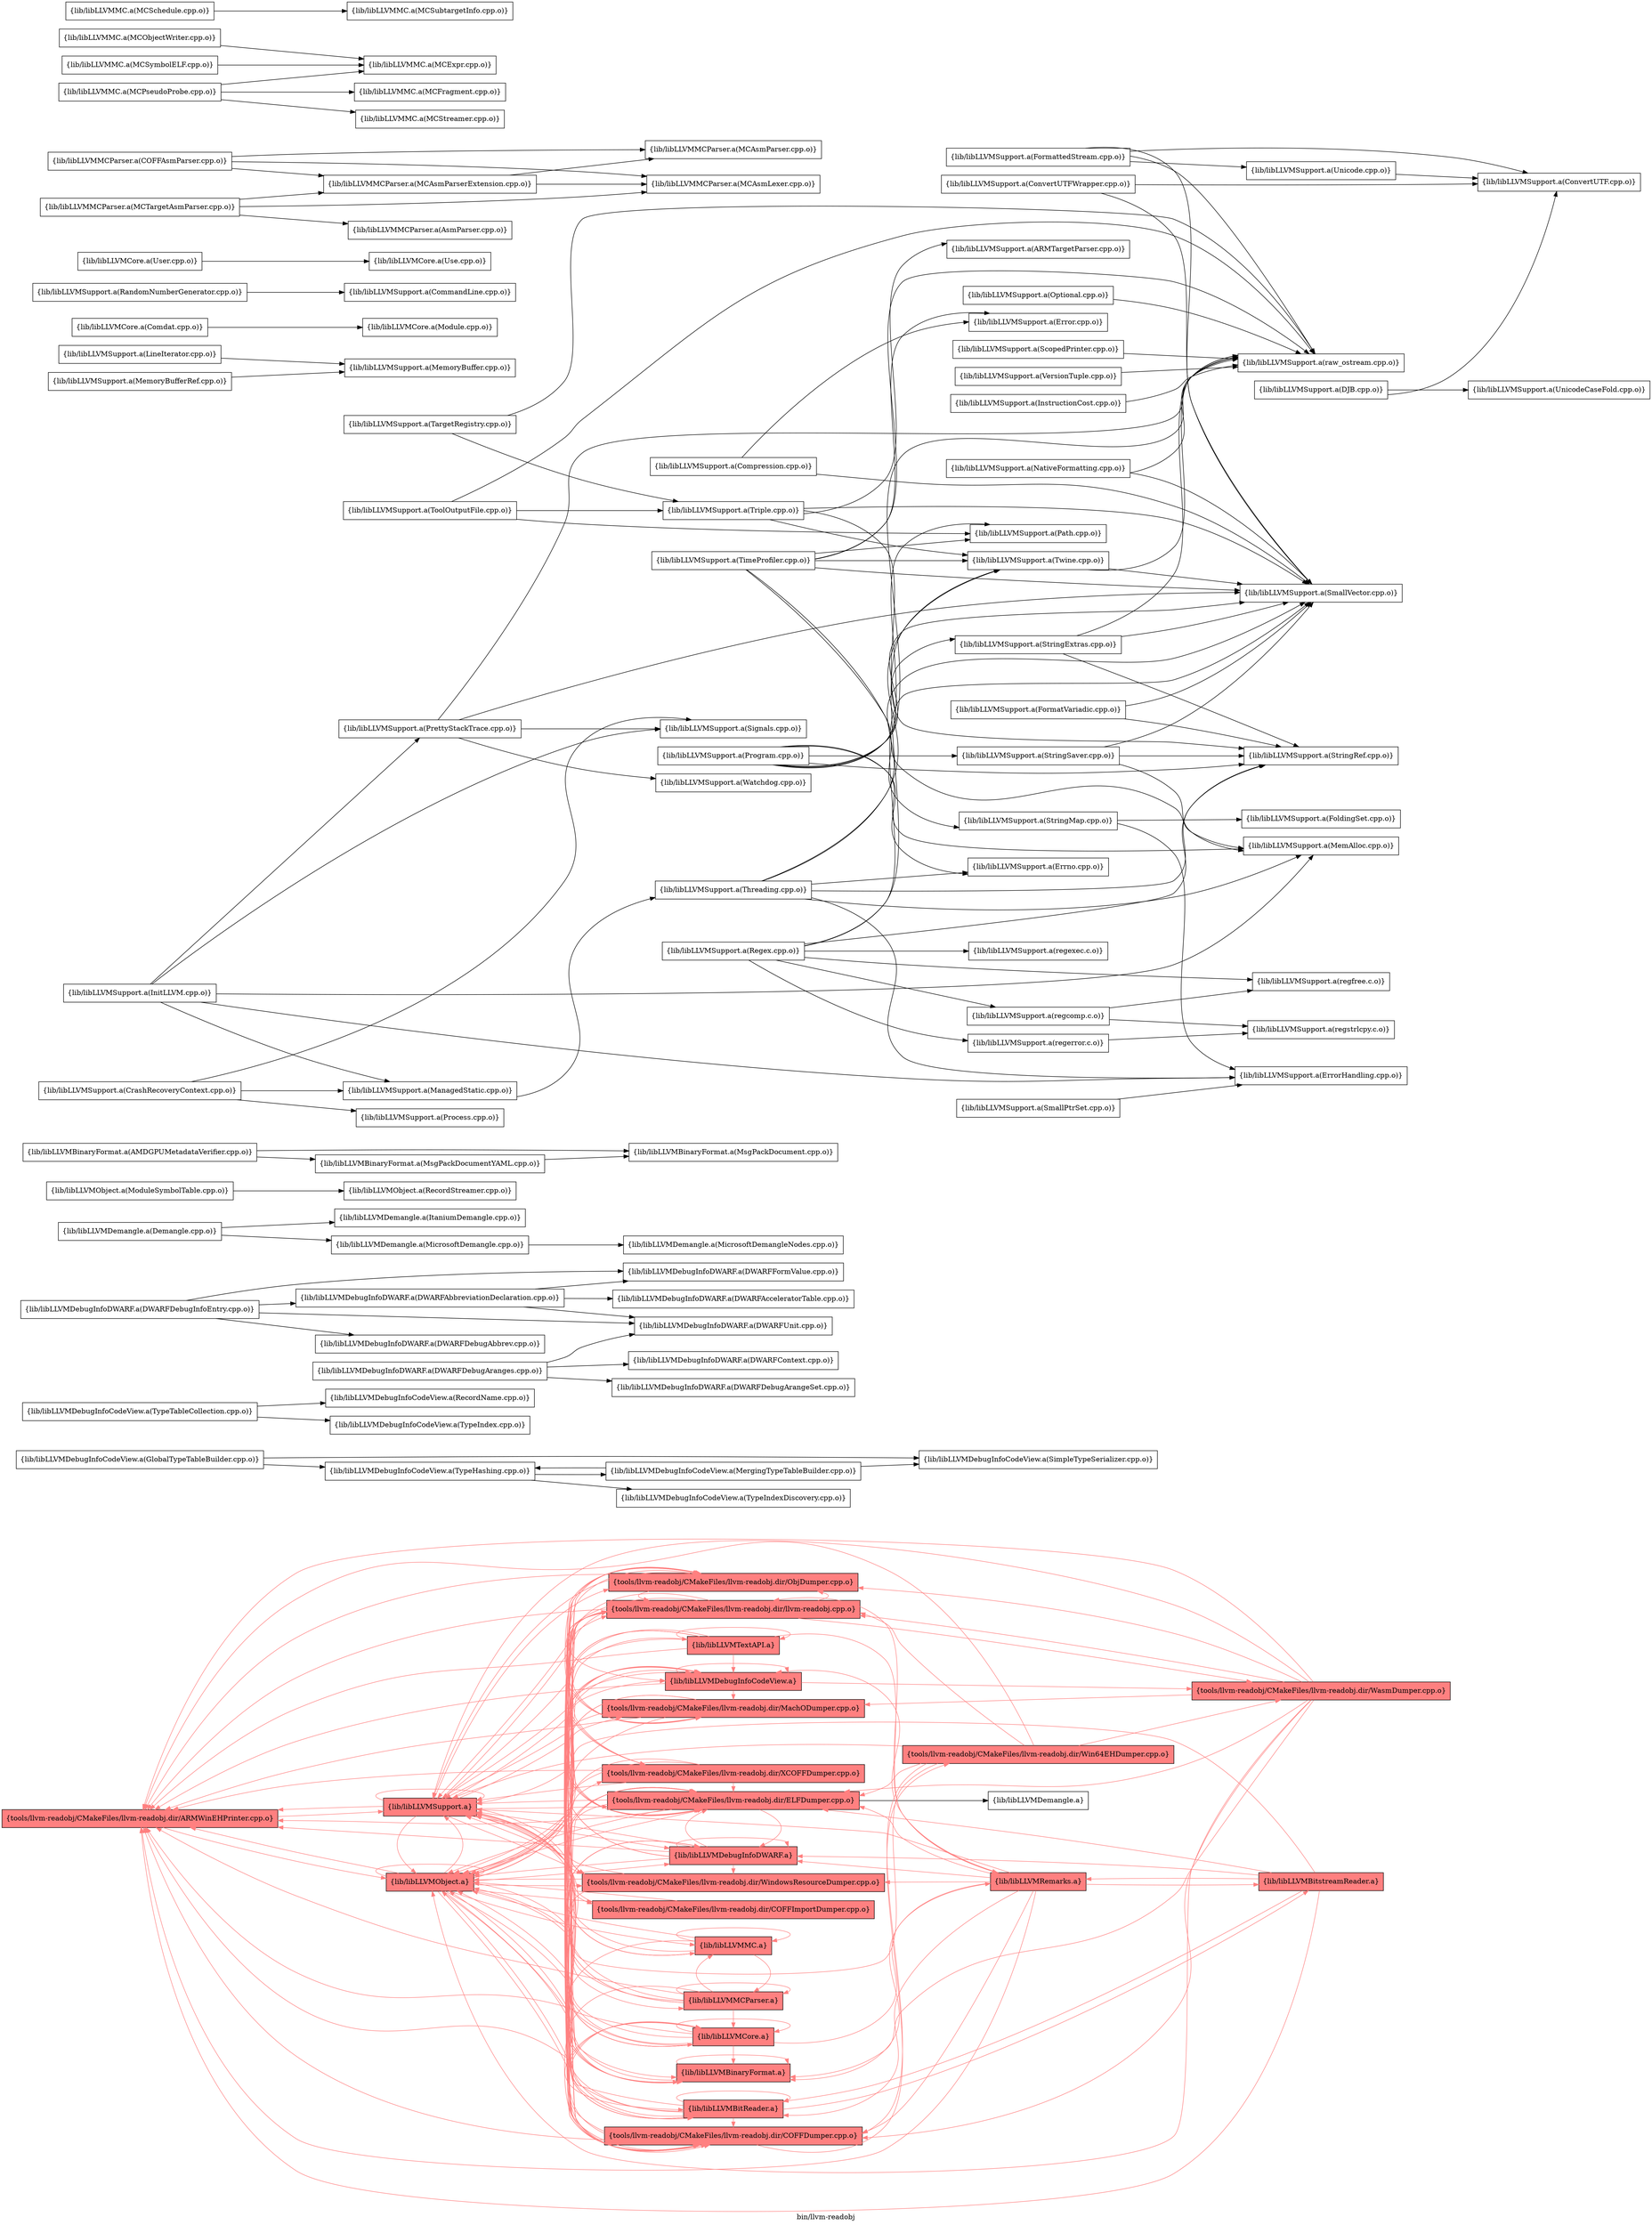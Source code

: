 digraph "bin/llvm-readobj" {
	label="bin/llvm-readobj";
	rankdir="LR"
	{ rank=same; Node0x55fc052988f8;  }
	{ rank=same; Node0x55fc05298768; Node0x55fc05297e08;  }
	{ rank=same; Node0x55fc05291aa8; Node0x55fc052913c8; Node0x55fc05297908; Node0x55fc05297818; Node0x55fc05291d28; Node0x55fc05296af8; Node0x55fc05296968; Node0x55fc052918c8; Node0x55fc05295a68; Node0x55fc05295f68; Node0x55fc05296e68; Node0x55fc05297ae8; Node0x55fc05293bc8; Node0x55fc05296468; Node0x55fc05290ce8; Node0x55fc05290a18;  }

	Node0x55fc052988f8 [shape=record,shape=box,style=filled,fillcolor="1.000000 0.5 1",group=1,label="{tools/llvm-readobj/CMakeFiles/llvm-readobj.dir/ARMWinEHPrinter.cpp.o}"];
	Node0x55fc052988f8 -> Node0x55fc05298768[color="1.000000 0.5 1"];
	Node0x55fc052988f8 -> Node0x55fc05297e08[color="1.000000 0.5 1"];
	Node0x55fc05298768 [shape=record,shape=box,style=filled,fillcolor="1.000000 0.5 1",group=1,label="{lib/libLLVMObject.a}"];
	Node0x55fc05298768 -> Node0x55fc052988f8[color="1.000000 0.5 1"];
	Node0x55fc05298768 -> Node0x55fc05291aa8[color="1.000000 0.5 1"];
	Node0x55fc05298768 -> Node0x55fc052913c8[color="1.000000 0.5 1"];
	Node0x55fc05298768 -> Node0x55fc05298768[color="1.000000 0.5 1"];
	Node0x55fc05298768 -> Node0x55fc05297e08[color="1.000000 0.5 1"];
	Node0x55fc05298768 -> Node0x55fc05297908[color="1.000000 0.5 1"];
	Node0x55fc05298768 -> Node0x55fc05297818[color="1.000000 0.5 1"];
	Node0x55fc05298768 -> Node0x55fc05291d28[color="1.000000 0.5 1"];
	Node0x55fc05298768 -> Node0x55fc05296af8[color="1.000000 0.5 1"];
	Node0x55fc05298768 -> Node0x55fc05296968[color="1.000000 0.5 1"];
	Node0x55fc05298768 -> Node0x55fc052918c8[color="1.000000 0.5 1"];
	Node0x55fc05298768 -> Node0x55fc05295a68[color="1.000000 0.5 1"];
	Node0x55fc05298768 -> Node0x55fc05295f68[color="1.000000 0.5 1"];
	Node0x55fc05298768 -> Node0x55fc05296e68[color="1.000000 0.5 1"];
	Node0x55fc05298768 -> Node0x55fc05297ae8[color="1.000000 0.5 1"];
	Node0x55fc05298768 -> Node0x55fc05293bc8[color="1.000000 0.5 1"];
	Node0x55fc05298768 -> Node0x55fc05296468[color="1.000000 0.5 1"];
	Node0x55fc05297e08 [shape=record,shape=box,style=filled,fillcolor="1.000000 0.5 1",group=1,label="{lib/libLLVMSupport.a}"];
	Node0x55fc05297e08 -> Node0x55fc052913c8[color="1.000000 0.5 1"];
	Node0x55fc05297e08 -> Node0x55fc05297e08[color="1.000000 0.5 1"];
	Node0x55fc05297e08 -> Node0x55fc05291d28[color="1.000000 0.5 1"];
	Node0x55fc05297e08 -> Node0x55fc05297818[color="1.000000 0.5 1"];
	Node0x55fc05297e08 -> Node0x55fc052988f8[color="1.000000 0.5 1"];
	Node0x55fc05297e08 -> Node0x55fc05296af8[color="1.000000 0.5 1"];
	Node0x55fc05297e08 -> Node0x55fc052918c8[color="1.000000 0.5 1"];
	Node0x55fc05297e08 -> Node0x55fc05291aa8[color="1.000000 0.5 1"];
	Node0x55fc05297e08 -> Node0x55fc05298768[color="1.000000 0.5 1"];
	Node0x55fc05297e08 -> Node0x55fc05290ce8[color="1.000000 0.5 1"];
	Node0x55fc05297e08 -> Node0x55fc05290a18[color="1.000000 0.5 1"];
	Node0x55fc05297818 [shape=record,shape=box,style=filled,fillcolor="1.000000 0.5 1",group=1,label="{tools/llvm-readobj/CMakeFiles/llvm-readobj.dir/COFFDumper.cpp.o}"];
	Node0x55fc05297818 -> Node0x55fc052988f8[color="1.000000 0.5 1"];
	Node0x55fc05297818 -> Node0x55fc05291aa8[color="1.000000 0.5 1"];
	Node0x55fc05297818 -> Node0x55fc05290a18[color="1.000000 0.5 1"];
	Node0x55fc05297818 -> Node0x55fc05295dd8[color="1.000000 0.5 1"];
	Node0x55fc05297818 -> Node0x55fc052913c8[color="1.000000 0.5 1"];
	Node0x55fc05297818 -> Node0x55fc05298768[color="1.000000 0.5 1"];
	Node0x55fc05297818 -> Node0x55fc05297e08[color="1.000000 0.5 1"];
	Node0x55fc05291aa8 [shape=record,shape=box,style=filled,fillcolor="1.000000 0.5 1",group=1,label="{tools/llvm-readobj/CMakeFiles/llvm-readobj.dir/llvm-readobj.cpp.o}"];
	Node0x55fc05291aa8 -> Node0x55fc052988f8[color="1.000000 0.5 1"];
	Node0x55fc05291aa8 -> Node0x55fc05297818[color="1.000000 0.5 1"];
	Node0x55fc05291aa8 -> Node0x55fc05297ae8[color="1.000000 0.5 1"];
	Node0x55fc05291aa8 -> Node0x55fc05291d28[color="1.000000 0.5 1"];
	Node0x55fc05291aa8 -> Node0x55fc05290ce8[color="1.000000 0.5 1"];
	Node0x55fc05291aa8 -> Node0x55fc05290a18[color="1.000000 0.5 1"];
	Node0x55fc05291aa8 -> Node0x55fc0528fe38[color="1.000000 0.5 1"];
	Node0x55fc05291aa8 -> Node0x55fc05296af8[color="1.000000 0.5 1"];
	Node0x55fc05291aa8 -> Node0x55fc05296468[color="1.000000 0.5 1"];
	Node0x55fc05291aa8 -> Node0x55fc052913c8[color="1.000000 0.5 1"];
	Node0x55fc05291aa8 -> Node0x55fc05298768[color="1.000000 0.5 1"];
	Node0x55fc05291aa8 -> Node0x55fc05297908[color="1.000000 0.5 1"];
	Node0x55fc05291aa8 -> Node0x55fc05297e08[color="1.000000 0.5 1"];
	Node0x55fc05290a18 [shape=record,shape=box,style=filled,fillcolor="1.000000 0.5 1",group=1,label="{tools/llvm-readobj/CMakeFiles/llvm-readobj.dir/ObjDumper.cpp.o}"];
	Node0x55fc05290a18 -> Node0x55fc052988f8[color="1.000000 0.5 1"];
	Node0x55fc05290a18 -> Node0x55fc05297818[color="1.000000 0.5 1"];
	Node0x55fc05290a18 -> Node0x55fc05291d28[color="1.000000 0.5 1"];
	Node0x55fc05290a18 -> Node0x55fc05291aa8[color="1.000000 0.5 1"];
	Node0x55fc05290a18 -> Node0x55fc05298768[color="1.000000 0.5 1"];
	Node0x55fc05290a18 -> Node0x55fc05297e08[color="1.000000 0.5 1"];
	Node0x55fc05295dd8 [shape=record,shape=box,style=filled,fillcolor="1.000000 0.5 1",group=1,label="{tools/llvm-readobj/CMakeFiles/llvm-readobj.dir/Win64EHDumper.cpp.o}"];
	Node0x55fc05295dd8 -> Node0x55fc052988f8[color="1.000000 0.5 1"];
	Node0x55fc05295dd8 -> Node0x55fc05297818[color="1.000000 0.5 1"];
	Node0x55fc05295dd8 -> Node0x55fc05291d28[color="1.000000 0.5 1"];
	Node0x55fc05295dd8 -> Node0x55fc05291aa8[color="1.000000 0.5 1"];
	Node0x55fc05295dd8 -> Node0x55fc0528fe38[color="1.000000 0.5 1"];
	Node0x55fc05295dd8 -> Node0x55fc05298768[color="1.000000 0.5 1"];
	Node0x55fc05295dd8 -> Node0x55fc05297e08[color="1.000000 0.5 1"];
	Node0x55fc052913c8 [shape=record,shape=box,style=filled,fillcolor="1.000000 0.5 1",group=1,label="{lib/libLLVMDebugInfoCodeView.a}"];
	Node0x55fc052913c8 -> Node0x55fc05297e08[color="1.000000 0.5 1"];
	Node0x55fc052913c8 -> Node0x55fc052988f8[color="1.000000 0.5 1"];
	Node0x55fc052913c8 -> Node0x55fc05297818[color="1.000000 0.5 1"];
	Node0x55fc052913c8 -> Node0x55fc05296af8[color="1.000000 0.5 1"];
	Node0x55fc052913c8 -> Node0x55fc052913c8[color="1.000000 0.5 1"];
	Node0x55fc052913c8 -> Node0x55fc05291d28[color="1.000000 0.5 1"];
	Node0x55fc052913c8 -> Node0x55fc05290ce8[color="1.000000 0.5 1"];
	Node0x55fc052913c8 -> Node0x55fc0528fe38[color="1.000000 0.5 1"];
	Node0x55fc05297ae8 [shape=record,shape=box,style=filled,fillcolor="1.000000 0.5 1",group=1,label="{tools/llvm-readobj/CMakeFiles/llvm-readobj.dir/COFFImportDumper.cpp.o}"];
	Node0x55fc05297ae8 -> Node0x55fc05298768[color="1.000000 0.5 1"];
	Node0x55fc05297ae8 -> Node0x55fc05297e08[color="1.000000 0.5 1"];
	Node0x55fc05291d28 [shape=record,shape=box,style=filled,fillcolor="1.000000 0.5 1",group=1,label="{tools/llvm-readobj/CMakeFiles/llvm-readobj.dir/ELFDumper.cpp.o}"];
	Node0x55fc05291d28 -> Node0x55fc052988f8[color="1.000000 0.5 1"];
	Node0x55fc05291d28 -> Node0x55fc05297818[color="1.000000 0.5 1"];
	Node0x55fc05291d28 -> Node0x55fc05291aa8[color="1.000000 0.5 1"];
	Node0x55fc05291d28 -> Node0x55fc05290a18[color="1.000000 0.5 1"];
	Node0x55fc05291d28 -> Node0x55fc052918c8[color="1.000000 0.5 1"];
	Node0x55fc05291d28 -> Node0x55fc05298268;
	Node0x55fc05291d28 -> Node0x55fc05298768[color="1.000000 0.5 1"];
	Node0x55fc05291d28 -> Node0x55fc05297908[color="1.000000 0.5 1"];
	Node0x55fc05291d28 -> Node0x55fc05297e08[color="1.000000 0.5 1"];
	Node0x55fc052918c8 [shape=record,shape=box,style=filled,fillcolor="1.000000 0.5 1",group=1,label="{lib/libLLVMDebugInfoDWARF.a}"];
	Node0x55fc052918c8 -> Node0x55fc052988f8[color="1.000000 0.5 1"];
	Node0x55fc052918c8 -> Node0x55fc05297818[color="1.000000 0.5 1"];
	Node0x55fc052918c8 -> Node0x55fc05291d28[color="1.000000 0.5 1"];
	Node0x55fc052918c8 -> Node0x55fc05291aa8[color="1.000000 0.5 1"];
	Node0x55fc052918c8 -> Node0x55fc052918c8[color="1.000000 0.5 1"];
	Node0x55fc052918c8 -> Node0x55fc052913c8[color="1.000000 0.5 1"];
	Node0x55fc052918c8 -> Node0x55fc05298768[color="1.000000 0.5 1"];
	Node0x55fc052918c8 -> Node0x55fc05297908[color="1.000000 0.5 1"];
	Node0x55fc052918c8 -> Node0x55fc05297e08[color="1.000000 0.5 1"];
	Node0x55fc052918c8 -> Node0x55fc05290a18[color="1.000000 0.5 1"];
	Node0x55fc052918c8 -> Node0x55fc05296968[color="1.000000 0.5 1"];
	Node0x55fc052918c8 -> Node0x55fc05296af8[color="1.000000 0.5 1"];
	Node0x55fc05298268 [shape=record,shape=box,group=0,label="{lib/libLLVMDemangle.a}"];
	Node0x55fc05297908 [shape=record,shape=box,style=filled,fillcolor="1.000000 0.5 1",group=1,label="{lib/libLLVMBinaryFormat.a}"];
	Node0x55fc05297908 -> Node0x55fc05291aa8[color="1.000000 0.5 1"];
	Node0x55fc05297908 -> Node0x55fc05297e08[color="1.000000 0.5 1"];
	Node0x55fc05297908 -> Node0x55fc05291d28[color="1.000000 0.5 1"];
	Node0x55fc05297908 -> Node0x55fc052913c8[color="1.000000 0.5 1"];
	Node0x55fc05297908 -> Node0x55fc05297908[color="1.000000 0.5 1"];
	Node0x55fc05290ce8 [shape=record,shape=box,style=filled,fillcolor="1.000000 0.5 1",group=1,label="{tools/llvm-readobj/CMakeFiles/llvm-readobj.dir/MachODumper.cpp.o}"];
	Node0x55fc05290ce8 -> Node0x55fc052988f8[color="1.000000 0.5 1"];
	Node0x55fc05290ce8 -> Node0x55fc05297818[color="1.000000 0.5 1"];
	Node0x55fc05290ce8 -> Node0x55fc05291d28[color="1.000000 0.5 1"];
	Node0x55fc05290ce8 -> Node0x55fc05291aa8[color="1.000000 0.5 1"];
	Node0x55fc05290ce8 -> Node0x55fc05290a18[color="1.000000 0.5 1"];
	Node0x55fc05290ce8 -> Node0x55fc05298768[color="1.000000 0.5 1"];
	Node0x55fc05290ce8 -> Node0x55fc05297e08[color="1.000000 0.5 1"];
	Node0x55fc0528fe38 [shape=record,shape=box,style=filled,fillcolor="1.000000 0.5 1",group=1,label="{tools/llvm-readobj/CMakeFiles/llvm-readobj.dir/WasmDumper.cpp.o}"];
	Node0x55fc0528fe38 -> Node0x55fc052988f8[color="1.000000 0.5 1"];
	Node0x55fc0528fe38 -> Node0x55fc05297818[color="1.000000 0.5 1"];
	Node0x55fc0528fe38 -> Node0x55fc05291d28[color="1.000000 0.5 1"];
	Node0x55fc0528fe38 -> Node0x55fc05291aa8[color="1.000000 0.5 1"];
	Node0x55fc0528fe38 -> Node0x55fc05290ce8[color="1.000000 0.5 1"];
	Node0x55fc0528fe38 -> Node0x55fc05290a18[color="1.000000 0.5 1"];
	Node0x55fc0528fe38 -> Node0x55fc05298768[color="1.000000 0.5 1"];
	Node0x55fc0528fe38 -> Node0x55fc05297908[color="1.000000 0.5 1"];
	Node0x55fc0528fe38 -> Node0x55fc05297e08[color="1.000000 0.5 1"];
	Node0x55fc05296af8 [shape=record,shape=box,style=filled,fillcolor="1.000000 0.5 1",group=1,label="{tools/llvm-readobj/CMakeFiles/llvm-readobj.dir/WindowsResourceDumper.cpp.o}"];
	Node0x55fc05296af8 -> Node0x55fc05297818[color="1.000000 0.5 1"];
	Node0x55fc05296af8 -> Node0x55fc05298768[color="1.000000 0.5 1"];
	Node0x55fc05296af8 -> Node0x55fc05297e08[color="1.000000 0.5 1"];
	Node0x55fc05296468 [shape=record,shape=box,style=filled,fillcolor="1.000000 0.5 1",group=1,label="{tools/llvm-readobj/CMakeFiles/llvm-readobj.dir/XCOFFDumper.cpp.o}"];
	Node0x55fc05296468 -> Node0x55fc052988f8[color="1.000000 0.5 1"];
	Node0x55fc05296468 -> Node0x55fc05297818[color="1.000000 0.5 1"];
	Node0x55fc05296468 -> Node0x55fc05291d28[color="1.000000 0.5 1"];
	Node0x55fc05296468 -> Node0x55fc05291aa8[color="1.000000 0.5 1"];
	Node0x55fc05296468 -> Node0x55fc05290a18[color="1.000000 0.5 1"];
	Node0x55fc05296468 -> Node0x55fc05298768[color="1.000000 0.5 1"];
	Node0x55fc05296468 -> Node0x55fc05297e08[color="1.000000 0.5 1"];
	Node0x55fc05299118 [shape=record,shape=box,group=0,label="{lib/libLLVMDebugInfoCodeView.a(GlobalTypeTableBuilder.cpp.o)}"];
	Node0x55fc05299118 -> Node0x55fc05296dc8;
	Node0x55fc05299118 -> Node0x55fc05291b48;
	Node0x55fc05296dc8 [shape=record,shape=box,group=0,label="{lib/libLLVMDebugInfoCodeView.a(SimpleTypeSerializer.cpp.o)}"];
	Node0x55fc05291b48 [shape=record,shape=box,group=0,label="{lib/libLLVMDebugInfoCodeView.a(TypeHashing.cpp.o)}"];
	Node0x55fc05291b48 -> Node0x55fc05297f48;
	Node0x55fc05291b48 -> Node0x55fc052922c8;
	Node0x55fc05297f48 [shape=record,shape=box,group=0,label="{lib/libLLVMDebugInfoCodeView.a(MergingTypeTableBuilder.cpp.o)}"];
	Node0x55fc05297f48 -> Node0x55fc05296dc8;
	Node0x55fc05297f48 -> Node0x55fc05291b48;
	Node0x55fc052922c8 [shape=record,shape=box,group=0,label="{lib/libLLVMDebugInfoCodeView.a(TypeIndexDiscovery.cpp.o)}"];
	Node0x55fc05290c98 [shape=record,shape=box,group=0,label="{lib/libLLVMDebugInfoCodeView.a(TypeTableCollection.cpp.o)}"];
	Node0x55fc05290c98 -> Node0x55fc052986c8;
	Node0x55fc05290c98 -> Node0x55fc052931c8;
	Node0x55fc052986c8 [shape=record,shape=box,group=0,label="{lib/libLLVMDebugInfoCodeView.a(RecordName.cpp.o)}"];
	Node0x55fc052931c8 [shape=record,shape=box,group=0,label="{lib/libLLVMDebugInfoCodeView.a(TypeIndex.cpp.o)}"];
	Node0x55fc05292f98 [shape=record,shape=box,group=0,label="{lib/libLLVMDebugInfoDWARF.a(DWARFAbbreviationDeclaration.cpp.o)}"];
	Node0x55fc05292f98 -> Node0x55fc052912d8;
	Node0x55fc05292f98 -> Node0x55fc05294ca8;
	Node0x55fc05292f98 -> Node0x55fc05291d78;
	Node0x55fc052912d8 [shape=record,shape=box,group=0,label="{lib/libLLVMDebugInfoDWARF.a(DWARFFormValue.cpp.o)}"];
	Node0x55fc05294ca8 [shape=record,shape=box,group=0,label="{lib/libLLVMDebugInfoDWARF.a(DWARFAcceleratorTable.cpp.o)}"];
	Node0x55fc05291d78 [shape=record,shape=box,group=0,label="{lib/libLLVMDebugInfoDWARF.a(DWARFUnit.cpp.o)}"];
	Node0x55fc05291c88 [shape=record,shape=box,group=0,label="{lib/libLLVMDebugInfoDWARF.a(DWARFDebugAranges.cpp.o)}"];
	Node0x55fc05291c88 -> Node0x55fc05295568;
	Node0x55fc05291c88 -> Node0x55fc052921d8;
	Node0x55fc05291c88 -> Node0x55fc05291d78;
	Node0x55fc05295568 [shape=record,shape=box,group=0,label="{lib/libLLVMDebugInfoDWARF.a(DWARFContext.cpp.o)}"];
	Node0x55fc052921d8 [shape=record,shape=box,group=0,label="{lib/libLLVMDebugInfoDWARF.a(DWARFDebugArangeSet.cpp.o)}"];
	Node0x55fc05296968 [shape=record,shape=box,style=filled,fillcolor="1.000000 0.5 1",group=1,label="{lib/libLLVMMC.a}"];
	Node0x55fc05296968 -> Node0x55fc052913c8[color="1.000000 0.5 1"];
	Node0x55fc05296968 -> Node0x55fc05298768[color="1.000000 0.5 1"];
	Node0x55fc05296968 -> Node0x55fc05297e08[color="1.000000 0.5 1"];
	Node0x55fc05296968 -> Node0x55fc05296968[color="1.000000 0.5 1"];
	Node0x55fc05296968 -> Node0x55fc05291d28[color="1.000000 0.5 1"];
	Node0x55fc05296968 -> Node0x55fc05297908[color="1.000000 0.5 1"];
	Node0x55fc05296968 -> Node0x55fc05296e68[color="1.000000 0.5 1"];
	Node0x55fc05296968 -> Node0x55fc05290a18[color="1.000000 0.5 1"];
	Node0x55fc05292368 [shape=record,shape=box,group=0,label="{lib/libLLVMDebugInfoDWARF.a(DWARFDebugInfoEntry.cpp.o)}"];
	Node0x55fc05292368 -> Node0x55fc052912d8;
	Node0x55fc05292368 -> Node0x55fc05293cb8;
	Node0x55fc05292368 -> Node0x55fc05292f98;
	Node0x55fc05292368 -> Node0x55fc05291d78;
	Node0x55fc05293cb8 [shape=record,shape=box,group=0,label="{lib/libLLVMDebugInfoDWARF.a(DWARFDebugAbbrev.cpp.o)}"];
	Node0x55fc05292b38 [shape=record,shape=box,group=0,label="{lib/libLLVMDemangle.a(Demangle.cpp.o)}"];
	Node0x55fc05292b38 -> Node0x55fc05294618;
	Node0x55fc05292b38 -> Node0x55fc05293a38;
	Node0x55fc05294618 [shape=record,shape=box,group=0,label="{lib/libLLVMDemangle.a(ItaniumDemangle.cpp.o)}"];
	Node0x55fc05293a38 [shape=record,shape=box,group=0,label="{lib/libLLVMDemangle.a(MicrosoftDemangle.cpp.o)}"];
	Node0x55fc05293a38 -> Node0x55fc05294208;
	Node0x55fc05294208 [shape=record,shape=box,group=0,label="{lib/libLLVMDemangle.a(MicrosoftDemangleNodes.cpp.o)}"];
	Node0x55fc05295a68 [shape=record,shape=box,style=filled,fillcolor="1.000000 0.5 1",group=1,label="{lib/libLLVMBitReader.a}"];
	Node0x55fc05295a68 -> Node0x55fc052988f8[color="1.000000 0.5 1"];
	Node0x55fc05295a68 -> Node0x55fc05297818[color="1.000000 0.5 1"];
	Node0x55fc05295a68 -> Node0x55fc05291d28[color="1.000000 0.5 1"];
	Node0x55fc05295a68 -> Node0x55fc05291aa8[color="1.000000 0.5 1"];
	Node0x55fc05295a68 -> Node0x55fc052913c8[color="1.000000 0.5 1"];
	Node0x55fc05295a68 -> Node0x55fc05298768[color="1.000000 0.5 1"];
	Node0x55fc05295a68 -> Node0x55fc05297e08[color="1.000000 0.5 1"];
	Node0x55fc05295a68 -> Node0x55fc05295a68[color="1.000000 0.5 1"];
	Node0x55fc05295a68 -> Node0x55fc05295f68[color="1.000000 0.5 1"];
	Node0x55fc05295a68 -> Node0x55fc05295608[color="1.000000 0.5 1"];
	Node0x55fc05295a68 -> Node0x55fc052918c8[color="1.000000 0.5 1"];
	Node0x55fc05295f68 [shape=record,shape=box,style=filled,fillcolor="1.000000 0.5 1",group=1,label="{lib/libLLVMCore.a}"];
	Node0x55fc05295f68 -> Node0x55fc052988f8[color="1.000000 0.5 1"];
	Node0x55fc05295f68 -> Node0x55fc05298768[color="1.000000 0.5 1"];
	Node0x55fc05295f68 -> Node0x55fc05297e08[color="1.000000 0.5 1"];
	Node0x55fc05295f68 -> Node0x55fc05295a68[color="1.000000 0.5 1"];
	Node0x55fc05295f68 -> Node0x55fc05295f68[color="1.000000 0.5 1"];
	Node0x55fc05295f68 -> Node0x55fc05297818[color="1.000000 0.5 1"];
	Node0x55fc05295f68 -> Node0x55fc052913c8[color="1.000000 0.5 1"];
	Node0x55fc05295f68 -> Node0x55fc05297908[color="1.000000 0.5 1"];
	Node0x55fc05295f68 -> Node0x55fc05291aa8[color="1.000000 0.5 1"];
	Node0x55fc05295f68 -> Node0x55fc052918c8[color="1.000000 0.5 1"];
	Node0x55fc05295f68 -> Node0x55fc05295108[color="1.000000 0.5 1"];
	Node0x55fc05295f68 -> Node0x55fc05291d28[color="1.000000 0.5 1"];
	Node0x55fc05295f68 -> Node0x55fc05290a18[color="1.000000 0.5 1"];
	Node0x55fc05295ab8 [shape=record,shape=box,group=0,label="{lib/libLLVMObject.a(ModuleSymbolTable.cpp.o)}"];
	Node0x55fc05295ab8 -> Node0x55fc052933a8;
	Node0x55fc052933a8 [shape=record,shape=box,group=0,label="{lib/libLLVMObject.a(RecordStreamer.cpp.o)}"];
	Node0x55fc05296e68 [shape=record,shape=box,style=filled,fillcolor="1.000000 0.5 1",group=1,label="{lib/libLLVMMCParser.a}"];
	Node0x55fc05296e68 -> Node0x55fc052988f8[color="1.000000 0.5 1"];
	Node0x55fc05296e68 -> Node0x55fc05297818[color="1.000000 0.5 1"];
	Node0x55fc05296e68 -> Node0x55fc05291d28[color="1.000000 0.5 1"];
	Node0x55fc05296e68 -> Node0x55fc05291aa8[color="1.000000 0.5 1"];
	Node0x55fc05296e68 -> Node0x55fc05298768[color="1.000000 0.5 1"];
	Node0x55fc05296e68 -> Node0x55fc05297e08[color="1.000000 0.5 1"];
	Node0x55fc05296e68 -> Node0x55fc05296e68[color="1.000000 0.5 1"];
	Node0x55fc05296e68 -> Node0x55fc05296968[color="1.000000 0.5 1"];
	Node0x55fc05296e68 -> Node0x55fc05295f68[color="1.000000 0.5 1"];
	Node0x55fc05293bc8 [shape=record,shape=box,style=filled,fillcolor="1.000000 0.5 1",group=1,label="{lib/libLLVMTextAPI.a}"];
	Node0x55fc05293bc8 -> Node0x55fc05297e08[color="1.000000 0.5 1"];
	Node0x55fc05293bc8 -> Node0x55fc05293bc8[color="1.000000 0.5 1"];
	Node0x55fc05293bc8 -> Node0x55fc052988f8[color="1.000000 0.5 1"];
	Node0x55fc05293bc8 -> Node0x55fc05298768[color="1.000000 0.5 1"];
	Node0x55fc05293bc8 -> Node0x55fc05297908[color="1.000000 0.5 1"];
	Node0x55fc05293bc8 -> Node0x55fc05295108[color="1.000000 0.5 1"];
	Node0x55fc05293bc8 -> Node0x55fc05296af8[color="1.000000 0.5 1"];
	Node0x55fc05293bc8 -> Node0x55fc052913c8[color="1.000000 0.5 1"];
	Node0x55fc05293bc8 -> Node0x55fc05291d28[color="1.000000 0.5 1"];
	Node0x55fc05295018 [shape=record,shape=box,group=0,label="{lib/libLLVMBinaryFormat.a(AMDGPUMetadataVerifier.cpp.o)}"];
	Node0x55fc05295018 -> Node0x55fc05292fe8;
	Node0x55fc05295018 -> Node0x55fc05293768;
	Node0x55fc05292fe8 [shape=record,shape=box,group=0,label="{lib/libLLVMBinaryFormat.a(MsgPackDocument.cpp.o)}"];
	Node0x55fc05293768 [shape=record,shape=box,group=0,label="{lib/libLLVMBinaryFormat.a(MsgPackDocumentYAML.cpp.o)}"];
	Node0x55fc05293768 -> Node0x55fc05292fe8;
	Node0x55fc05291418 [shape=record,shape=box,group=0,label="{lib/libLLVMSupport.a(Compression.cpp.o)}"];
	Node0x55fc05291418 -> Node0x55fc052975e8;
	Node0x55fc05291418 -> Node0x55fc05291918;
	Node0x55fc052975e8 [shape=record,shape=box,group=0,label="{lib/libLLVMSupport.a(Error.cpp.o)}"];
	Node0x55fc05291918 [shape=record,shape=box,group=0,label="{lib/libLLVMSupport.a(SmallVector.cpp.o)}"];
	Node0x55fc052924f8 [shape=record,shape=box,group=0,label="{lib/libLLVMSupport.a(ConvertUTFWrapper.cpp.o)}"];
	Node0x55fc052924f8 -> Node0x55fc052903d8;
	Node0x55fc052924f8 -> Node0x55fc05291918;
	Node0x55fc052903d8 [shape=record,shape=box,group=0,label="{lib/libLLVMSupport.a(ConvertUTF.cpp.o)}"];
	Node0x55fc052909c8 [shape=record,shape=box,group=0,label="{lib/libLLVMSupport.a(DJB.cpp.o)}"];
	Node0x55fc052909c8 -> Node0x55fc052903d8;
	Node0x55fc052909c8 -> Node0x55fc05294258;
	Node0x55fc05294258 [shape=record,shape=box,group=0,label="{lib/libLLVMSupport.a(UnicodeCaseFold.cpp.o)}"];
	Node0x55fc05295a18 [shape=record,shape=box,group=0,label="{lib/libLLVMSupport.a(FormattedStream.cpp.o)}"];
	Node0x55fc05295a18 -> Node0x55fc052903d8;
	Node0x55fc05295a18 -> Node0x55fc05291918;
	Node0x55fc05295a18 -> Node0x55fc052964b8;
	Node0x55fc05295a18 -> Node0x55fc05295e28;
	Node0x55fc052964b8 [shape=record,shape=box,group=0,label="{lib/libLLVMSupport.a(Unicode.cpp.o)}"];
	Node0x55fc052964b8 -> Node0x55fc052903d8;
	Node0x55fc05295e28 [shape=record,shape=box,group=0,label="{lib/libLLVMSupport.a(raw_ostream.cpp.o)}"];
	Node0x55fc05295ec8 [shape=record,shape=box,group=0,label="{lib/libLLVMSupport.a(FormatVariadic.cpp.o)}"];
	Node0x55fc05295ec8 -> Node0x55fc05291918;
	Node0x55fc05295ec8 -> Node0x55fc052998e8;
	Node0x55fc052998e8 [shape=record,shape=box,group=0,label="{lib/libLLVMSupport.a(StringRef.cpp.o)}"];
	Node0x55fc05296e18 [shape=record,shape=box,group=0,label="{lib/libLLVMSupport.a(InitLLVM.cpp.o)}"];
	Node0x55fc05296e18 -> Node0x55fc05297c78;
	Node0x55fc05296e18 -> Node0x55fc05296648;
	Node0x55fc05296e18 -> Node0x55fc052983a8;
	Node0x55fc05296e18 -> Node0x55fc052958d8;
	Node0x55fc05296e18 -> Node0x55fc05296508;
	Node0x55fc05297c78 [shape=record,shape=box,group=0,label="{lib/libLLVMSupport.a(ErrorHandling.cpp.o)}"];
	Node0x55fc05296648 [shape=record,shape=box,group=0,label="{lib/libLLVMSupport.a(ManagedStatic.cpp.o)}"];
	Node0x55fc05296648 -> Node0x55fc05294b18;
	Node0x55fc052983a8 [shape=record,shape=box,group=0,label="{lib/libLLVMSupport.a(MemAlloc.cpp.o)}"];
	Node0x55fc052958d8 [shape=record,shape=box,group=0,label="{lib/libLLVMSupport.a(PrettyStackTrace.cpp.o)}"];
	Node0x55fc052958d8 -> Node0x55fc05291918;
	Node0x55fc052958d8 -> Node0x55fc05295e28;
	Node0x55fc052958d8 -> Node0x55fc05296508;
	Node0x55fc052958d8 -> Node0x55fc05292b88;
	Node0x55fc05296508 [shape=record,shape=box,group=0,label="{lib/libLLVMSupport.a(Signals.cpp.o)}"];
	Node0x55fc05294b18 [shape=record,shape=box,group=0,label="{lib/libLLVMSupport.a(Threading.cpp.o)}"];
	Node0x55fc05294b18 -> Node0x55fc05297c78;
	Node0x55fc05294b18 -> Node0x55fc052983a8;
	Node0x55fc05294b18 -> Node0x55fc05291918;
	Node0x55fc05294b18 -> Node0x55fc052998e8;
	Node0x55fc05294b18 -> Node0x55fc052955b8;
	Node0x55fc05294b18 -> Node0x55fc05296cd8;
	Node0x55fc05298ee8 [shape=record,shape=box,group=0,label="{lib/libLLVMSupport.a(NativeFormatting.cpp.o)}"];
	Node0x55fc05298ee8 -> Node0x55fc05291918;
	Node0x55fc05298ee8 -> Node0x55fc05295e28;
	Node0x55fc05298cb8 [shape=record,shape=box,group=0,label="{lib/libLLVMSupport.a(Optional.cpp.o)}"];
	Node0x55fc05298cb8 -> Node0x55fc05295e28;
	Node0x55fc05292b88 [shape=record,shape=box,group=0,label="{lib/libLLVMSupport.a(Watchdog.cpp.o)}"];
	Node0x55fc05296c88 [shape=record,shape=box,group=0,label="{lib/libLLVMSupport.a(ScopedPrinter.cpp.o)}"];
	Node0x55fc05296c88 -> Node0x55fc05295e28;
	Node0x55fc05293808 [shape=record,shape=box,group=0,label="{lib/libLLVMSupport.a(SmallPtrSet.cpp.o)}"];
	Node0x55fc05293808 -> Node0x55fc05297c78;
	Node0x55fc052976d8 [shape=record,shape=box,group=0,label="{lib/libLLVMSupport.a(StringMap.cpp.o)}"];
	Node0x55fc052976d8 -> Node0x55fc05297c78;
	Node0x55fc052976d8 -> Node0x55fc05298b78;
	Node0x55fc05298b78 [shape=record,shape=box,group=0,label="{lib/libLLVMSupport.a(FoldingSet.cpp.o)}"];
	Node0x55fc052997f8 [shape=record,shape=box,group=0,label="{lib/libLLVMSupport.a(StringSaver.cpp.o)}"];
	Node0x55fc052997f8 -> Node0x55fc052983a8;
	Node0x55fc052997f8 -> Node0x55fc05291918;
	Node0x55fc052997f8 -> Node0x55fc052998e8;
	Node0x55fc05295928 [shape=record,shape=box,group=0,label="{lib/libLLVMSupport.a(Triple.cpp.o)}"];
	Node0x55fc05295928 -> Node0x55fc05291918;
	Node0x55fc05295928 -> Node0x55fc052998e8;
	Node0x55fc05295928 -> Node0x55fc052951a8;
	Node0x55fc05295928 -> Node0x55fc052955b8;
	Node0x55fc052951a8 [shape=record,shape=box,group=0,label="{lib/libLLVMSupport.a(ARMTargetParser.cpp.o)}"];
	Node0x55fc052955b8 [shape=record,shape=box,group=0,label="{lib/libLLVMSupport.a(Twine.cpp.o)}"];
	Node0x55fc052955b8 -> Node0x55fc05291918;
	Node0x55fc052955b8 -> Node0x55fc05295e28;
	Node0x55fc05296918 [shape=record,shape=box,group=0,label="{lib/libLLVMSupport.a(LineIterator.cpp.o)}"];
	Node0x55fc05296918 -> Node0x55fc05297728;
	Node0x55fc05297728 [shape=record,shape=box,group=0,label="{lib/libLLVMSupport.a(MemoryBuffer.cpp.o)}"];
	Node0x55fc052961e8 [shape=record,shape=box,group=0,label="{lib/libLLVMSupport.a(VersionTuple.cpp.o)}"];
	Node0x55fc052961e8 -> Node0x55fc05295e28;
	Node0x55fc052959c8 [shape=record,shape=box,group=0,label="{lib/libLLVMSupport.a(CrashRecoveryContext.cpp.o)}"];
	Node0x55fc052959c8 -> Node0x55fc05296648;
	Node0x55fc052959c8 -> Node0x55fc05299618;
	Node0x55fc052959c8 -> Node0x55fc05296508;
	Node0x55fc05299618 [shape=record,shape=box,group=0,label="{lib/libLLVMSupport.a(Process.cpp.o)}"];
	Node0x55fc05295338 [shape=record,shape=box,group=0,label="{lib/libLLVMSupport.a(StringExtras.cpp.o)}"];
	Node0x55fc05295338 -> Node0x55fc05291918;
	Node0x55fc05295338 -> Node0x55fc052998e8;
	Node0x55fc05295338 -> Node0x55fc05295e28;
	Node0x55fc05297318 [shape=record,shape=box,group=0,label="{lib/libLLVMSupport.a(Program.cpp.o)}"];
	Node0x55fc05297318 -> Node0x55fc052983a8;
	Node0x55fc05297318 -> Node0x55fc05291918;
	Node0x55fc05297318 -> Node0x55fc052997f8;
	Node0x55fc05297318 -> Node0x55fc052998e8;
	Node0x55fc05297318 -> Node0x55fc05295e28;
	Node0x55fc05297318 -> Node0x55fc05294f78;
	Node0x55fc05297318 -> Node0x55fc05295338;
	Node0x55fc05297318 -> Node0x55fc05296cd8;
	Node0x55fc05294f78 [shape=record,shape=box,group=0,label="{lib/libLLVMSupport.a(Path.cpp.o)}"];
	Node0x55fc05296cd8 [shape=record,shape=box,group=0,label="{lib/libLLVMSupport.a(Errno.cpp.o)}"];
	Node0x55fc05293d08 [shape=record,shape=box,group=0,label="{lib/libLLVMSupport.a(TargetRegistry.cpp.o)}"];
	Node0x55fc05293d08 -> Node0x55fc05295928;
	Node0x55fc05293d08 -> Node0x55fc05295e28;
	Node0x55fc05295608 [shape=record,shape=box,style=filled,fillcolor="1.000000 0.5 1",group=1,label="{lib/libLLVMBitstreamReader.a}"];
	Node0x55fc05295608 -> Node0x55fc052988f8[color="1.000000 0.5 1"];
	Node0x55fc05295608 -> Node0x55fc05291d28[color="1.000000 0.5 1"];
	Node0x55fc05295608 -> Node0x55fc052918c8[color="1.000000 0.5 1"];
	Node0x55fc05295608 -> Node0x55fc05297e08[color="1.000000 0.5 1"];
	Node0x55fc05295608 -> Node0x55fc05295a68[color="1.000000 0.5 1"];
	Node0x55fc05295608 -> Node0x55fc05295108[color="1.000000 0.5 1"];
	Node0x55fc052938a8 [shape=record,shape=box,group=0,label="{lib/libLLVMSupport.a(MemoryBufferRef.cpp.o)}"];
	Node0x55fc052938a8 -> Node0x55fc05297728;
	Node0x55fc05290a68 [shape=record,shape=box,group=0,label="{lib/libLLVMSupport.a(Regex.cpp.o)}"];
	Node0x55fc05290a68 -> Node0x55fc05291918;
	Node0x55fc05290a68 -> Node0x55fc052998e8;
	Node0x55fc05290a68 -> Node0x55fc052955b8;
	Node0x55fc05290a68 -> Node0x55fc05290d88;
	Node0x55fc05290a68 -> Node0x55fc05291f58;
	Node0x55fc05290a68 -> Node0x55fc05292318;
	Node0x55fc05290a68 -> Node0x55fc05291b98;
	Node0x55fc05290d88 [shape=record,shape=box,group=0,label="{lib/libLLVMSupport.a(regcomp.c.o)}"];
	Node0x55fc05290d88 -> Node0x55fc0528ff78;
	Node0x55fc05290d88 -> Node0x55fc05291f58;
	Node0x55fc05291f58 [shape=record,shape=box,group=0,label="{lib/libLLVMSupport.a(regfree.c.o)}"];
	Node0x55fc05292318 [shape=record,shape=box,group=0,label="{lib/libLLVMSupport.a(regerror.c.o)}"];
	Node0x55fc05292318 -> Node0x55fc0528ff78;
	Node0x55fc05291b98 [shape=record,shape=box,group=0,label="{lib/libLLVMSupport.a(regexec.c.o)}"];
	Node0x55fc0528ff78 [shape=record,shape=box,group=0,label="{lib/libLLVMSupport.a(regstrlcpy.c.o)}"];
	Node0x55fc052991b8 [shape=record,shape=box,group=0,label="{lib/libLLVMCore.a(Comdat.cpp.o)}"];
	Node0x55fc052991b8 -> Node0x55fc05293038;
	Node0x55fc05293038 [shape=record,shape=box,group=0,label="{lib/libLLVMCore.a(Module.cpp.o)}"];
	Node0x55fc05294578 [shape=record,shape=box,group=0,label="{lib/libLLVMSupport.a(InstructionCost.cpp.o)}"];
	Node0x55fc05294578 -> Node0x55fc05295e28;
	Node0x55fc05295108 [shape=record,shape=box,style=filled,fillcolor="1.000000 0.5 1",group=1,label="{lib/libLLVMRemarks.a}"];
	Node0x55fc05295108 -> Node0x55fc05291d28[color="1.000000 0.5 1"];
	Node0x55fc05295108 -> Node0x55fc05297e08[color="1.000000 0.5 1"];
	Node0x55fc05295108 -> Node0x55fc052918c8[color="1.000000 0.5 1"];
	Node0x55fc05295108 -> Node0x55fc05295a68[color="1.000000 0.5 1"];
	Node0x55fc05295108 -> Node0x55fc05291aa8[color="1.000000 0.5 1"];
	Node0x55fc05295108 -> Node0x55fc052988f8[color="1.000000 0.5 1"];
	Node0x55fc05295108 -> Node0x55fc052913c8[color="1.000000 0.5 1"];
	Node0x55fc05295108 -> Node0x55fc05297818[color="1.000000 0.5 1"];
	Node0x55fc05295108 -> Node0x55fc05296af8[color="1.000000 0.5 1"];
	Node0x55fc05295108 -> Node0x55fc05295608[color="1.000000 0.5 1"];
	Node0x55fc05295108 -> Node0x55fc05297908[color="1.000000 0.5 1"];
	Node0x55fc05290108 [shape=record,shape=box,group=0,label="{lib/libLLVMSupport.a(ToolOutputFile.cpp.o)}"];
	Node0x55fc05290108 -> Node0x55fc05295928;
	Node0x55fc05290108 -> Node0x55fc05295e28;
	Node0x55fc05290108 -> Node0x55fc05294f78;
	Node0x55fc052938f8 [shape=record,shape=box,group=0,label="{lib/libLLVMSupport.a(RandomNumberGenerator.cpp.o)}"];
	Node0x55fc052938f8 -> Node0x55fc052916e8;
	Node0x55fc052916e8 [shape=record,shape=box,group=0,label="{lib/libLLVMSupport.a(CommandLine.cpp.o)}"];
	Node0x55fc05292818 [shape=record,shape=box,group=0,label="{lib/libLLVMCore.a(User.cpp.o)}"];
	Node0x55fc05292818 -> Node0x55fc05291dc8;
	Node0x55fc05291dc8 [shape=record,shape=box,group=0,label="{lib/libLLVMCore.a(Use.cpp.o)}"];
	Node0x55fc05297d18 [shape=record,shape=box,group=0,label="{lib/libLLVMSupport.a(TimeProfiler.cpp.o)}"];
	Node0x55fc05297d18 -> Node0x55fc052975e8;
	Node0x55fc05297d18 -> Node0x55fc052983a8;
	Node0x55fc05297d18 -> Node0x55fc05291918;
	Node0x55fc05297d18 -> Node0x55fc052976d8;
	Node0x55fc05297d18 -> Node0x55fc052955b8;
	Node0x55fc05297d18 -> Node0x55fc05295e28;
	Node0x55fc05297d18 -> Node0x55fc05294f78;
	Node0x55fc05295c98 [shape=record,shape=box,group=0,label="{lib/libLLVMMCParser.a(COFFAsmParser.cpp.o)}"];
	Node0x55fc05295c98 -> Node0x55fc052974a8;
	Node0x55fc05295c98 -> Node0x55fc05292d68;
	Node0x55fc05295c98 -> Node0x55fc052930d8;
	Node0x55fc052974a8 [shape=record,shape=box,group=0,label="{lib/libLLVMMCParser.a(MCAsmLexer.cpp.o)}"];
	Node0x55fc05292d68 [shape=record,shape=box,group=0,label="{lib/libLLVMMCParser.a(MCAsmParser.cpp.o)}"];
	Node0x55fc052930d8 [shape=record,shape=box,group=0,label="{lib/libLLVMMCParser.a(MCAsmParserExtension.cpp.o)}"];
	Node0x55fc052930d8 -> Node0x55fc052974a8;
	Node0x55fc052930d8 -> Node0x55fc05292d68;
	Node0x55fc05296d78 [shape=record,shape=box,group=0,label="{lib/libLLVMMCParser.a(MCTargetAsmParser.cpp.o)}"];
	Node0x55fc05296d78 -> Node0x55fc05294e88;
	Node0x55fc05296d78 -> Node0x55fc052974a8;
	Node0x55fc05296d78 -> Node0x55fc052930d8;
	Node0x55fc05294e88 [shape=record,shape=box,group=0,label="{lib/libLLVMMCParser.a(AsmParser.cpp.o)}"];
	Node0x55fc05295d88 [shape=record,shape=box,group=0,label="{lib/libLLVMMC.a(MCObjectWriter.cpp.o)}"];
	Node0x55fc05295d88 -> Node0x55fc05294528;
	Node0x55fc05294528 [shape=record,shape=box,group=0,label="{lib/libLLVMMC.a(MCExpr.cpp.o)}"];
	Node0x55fc05295b08 [shape=record,shape=box,group=0,label="{lib/libLLVMMC.a(MCPseudoProbe.cpp.o)}"];
	Node0x55fc05295b08 -> Node0x55fc05294528;
	Node0x55fc05295b08 -> Node0x55fc05290d38;
	Node0x55fc05295b08 -> Node0x55fc05299578;
	Node0x55fc05290d38 [shape=record,shape=box,group=0,label="{lib/libLLVMMC.a(MCFragment.cpp.o)}"];
	Node0x55fc05299578 [shape=record,shape=box,group=0,label="{lib/libLLVMMC.a(MCStreamer.cpp.o)}"];
	Node0x55fc05297db8 [shape=record,shape=box,group=0,label="{lib/libLLVMMC.a(MCSchedule.cpp.o)}"];
	Node0x55fc05297db8 -> Node0x55fc05290298;
	Node0x55fc05290298 [shape=record,shape=box,group=0,label="{lib/libLLVMMC.a(MCSubtargetInfo.cpp.o)}"];
	Node0x55fc05298d08 [shape=record,shape=box,group=0,label="{lib/libLLVMMC.a(MCSymbolELF.cpp.o)}"];
	Node0x55fc05298d08 -> Node0x55fc05294528;
}
